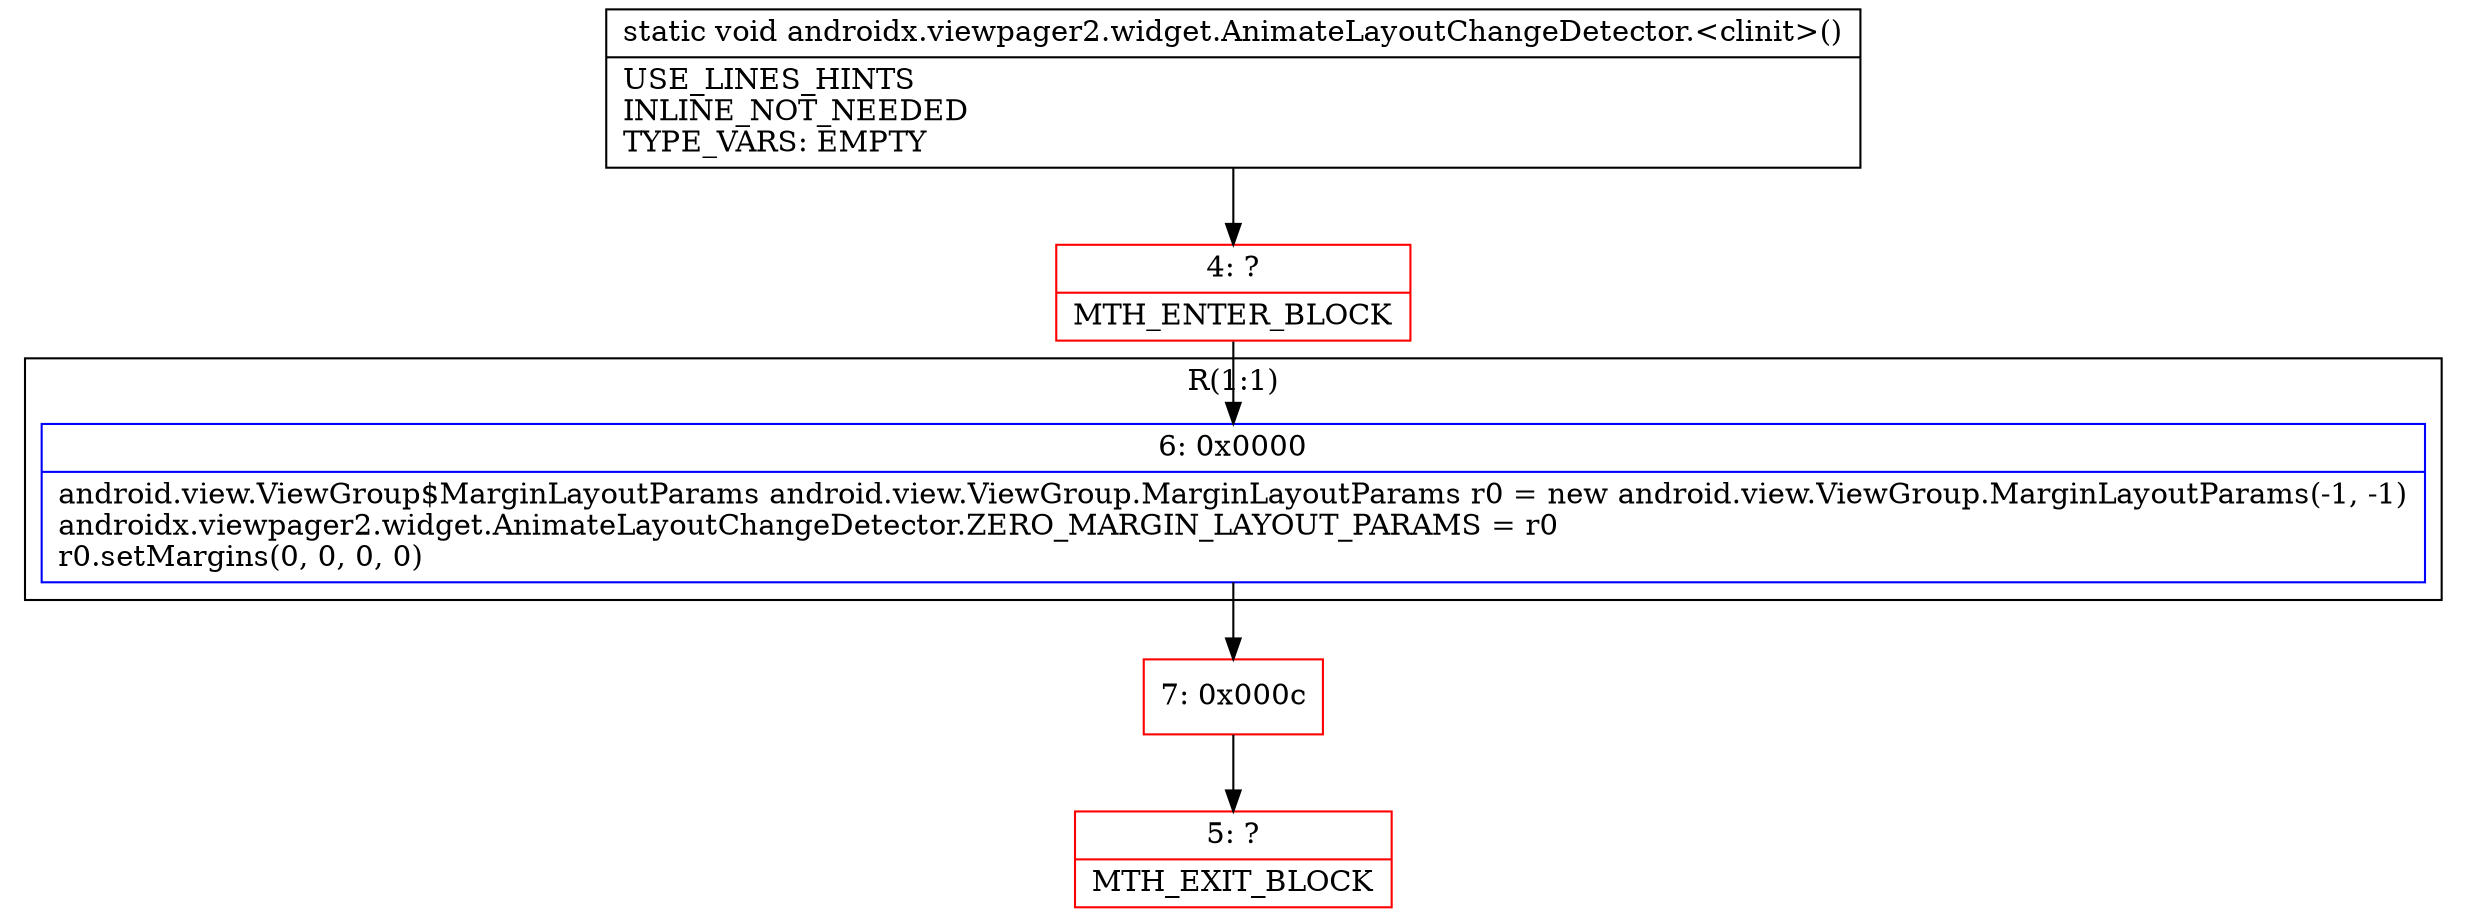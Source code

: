 digraph "CFG forandroidx.viewpager2.widget.AnimateLayoutChangeDetector.\<clinit\>()V" {
subgraph cluster_Region_1104801562 {
label = "R(1:1)";
node [shape=record,color=blue];
Node_6 [shape=record,label="{6\:\ 0x0000|android.view.ViewGroup$MarginLayoutParams android.view.ViewGroup.MarginLayoutParams r0 = new android.view.ViewGroup.MarginLayoutParams(\-1, \-1)\landroidx.viewpager2.widget.AnimateLayoutChangeDetector.ZERO_MARGIN_LAYOUT_PARAMS = r0\lr0.setMargins(0, 0, 0, 0)\l}"];
}
Node_4 [shape=record,color=red,label="{4\:\ ?|MTH_ENTER_BLOCK\l}"];
Node_7 [shape=record,color=red,label="{7\:\ 0x000c}"];
Node_5 [shape=record,color=red,label="{5\:\ ?|MTH_EXIT_BLOCK\l}"];
MethodNode[shape=record,label="{static void androidx.viewpager2.widget.AnimateLayoutChangeDetector.\<clinit\>()  | USE_LINES_HINTS\lINLINE_NOT_NEEDED\lTYPE_VARS: EMPTY\l}"];
MethodNode -> Node_4;Node_6 -> Node_7;
Node_4 -> Node_6;
Node_7 -> Node_5;
}

